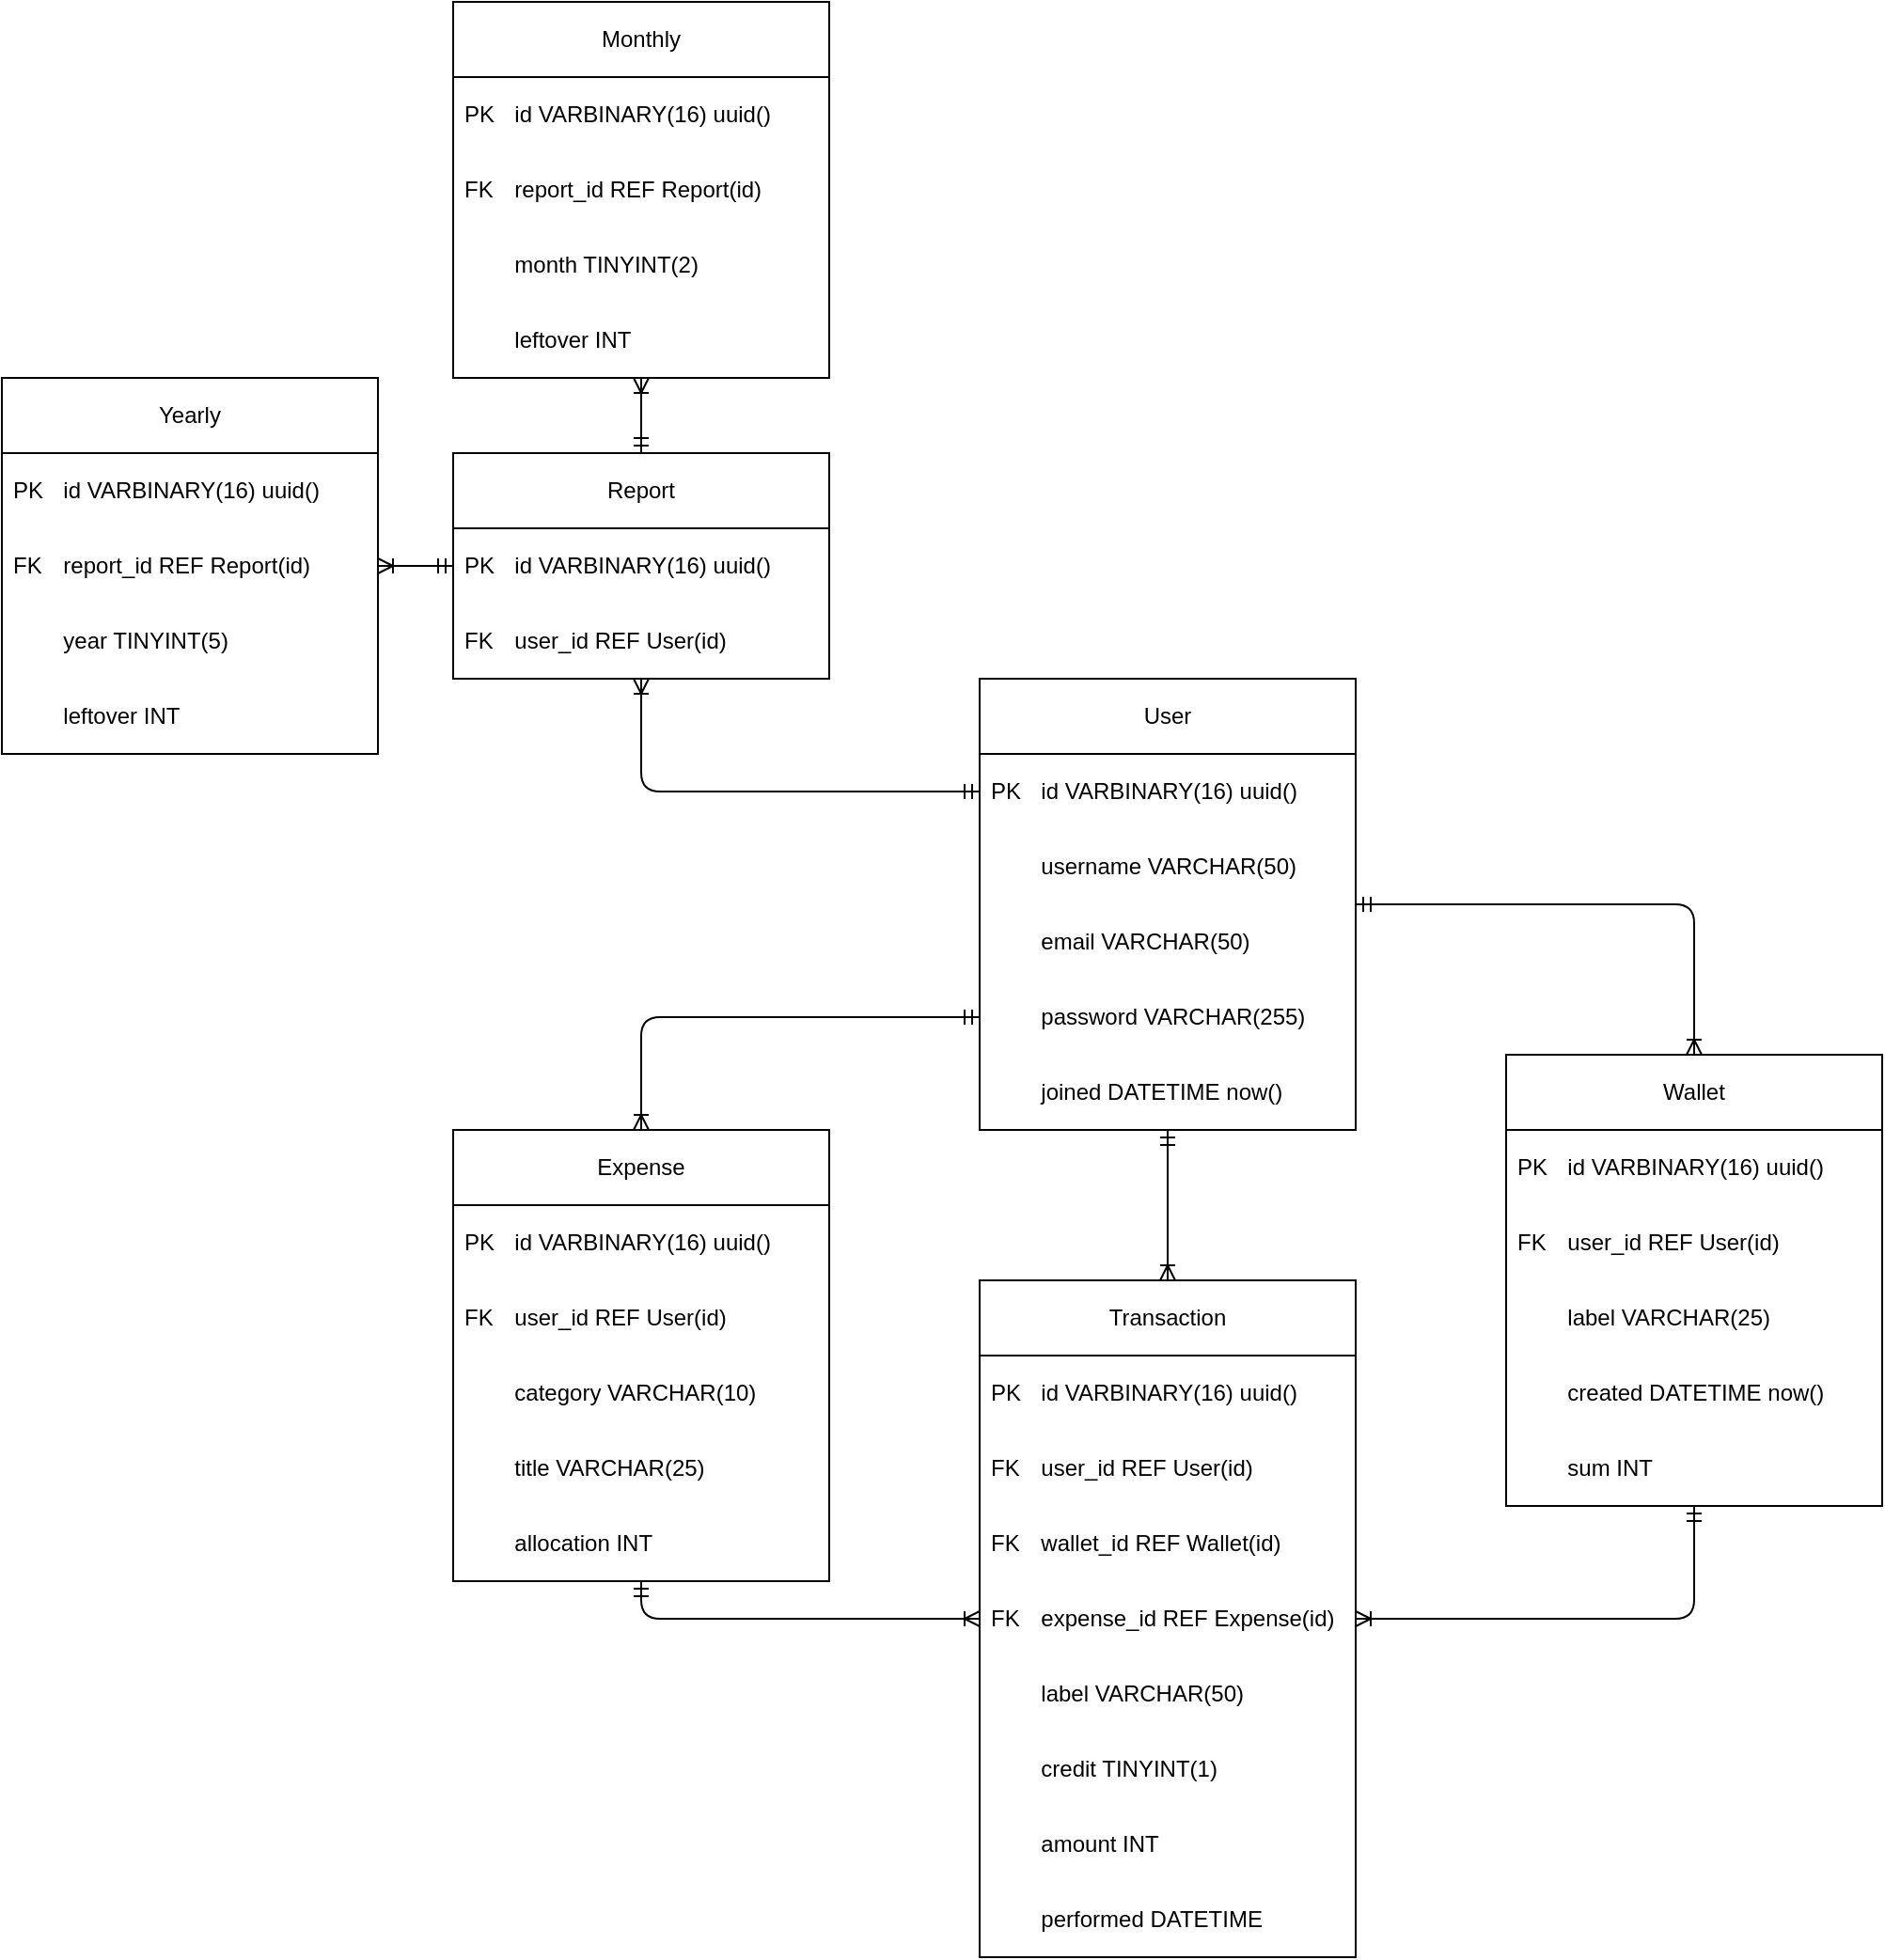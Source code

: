 <mxfile>
    <diagram name="Page-1" id="YdgR2gRD5kmHAk2dZOB9">
        <mxGraphModel dx="1810" dy="1368" grid="1" gridSize="10" guides="1" tooltips="1" connect="1" arrows="1" fold="1" page="1" pageScale="1" pageWidth="1169" pageHeight="827" math="0" shadow="0">
            <root>
                <mxCell id="0"/>
                <mxCell id="1" parent="0"/>
                <mxCell id="11" style="edgeStyle=none;html=1;startArrow=ERmandOne;startFill=0;endArrow=ERoneToMany;endFill=0;exitX=0;exitY=0.5;exitDx=0;exitDy=0;" edge="1" parent="1" source="_eTW3mn9JYK0ulwaIqR9-31" target="2">
                    <mxGeometry relative="1" as="geometry">
                        <Array as="points">
                            <mxPoint x="60" y="100"/>
                        </Array>
                    </mxGeometry>
                </mxCell>
                <mxCell id="12" style="edgeStyle=none;html=1;startArrow=ERmandOne;startFill=0;endArrow=ERoneToMany;endFill=0;exitX=0;exitY=0.5;exitDx=0;exitDy=0;" edge="1" parent="1" source="_eTW3mn9JYK0ulwaIqR9-45" target="_eTW3mn9JYK0ulwaIqR9-64">
                    <mxGeometry relative="1" as="geometry">
                        <Array as="points">
                            <mxPoint x="60" y="220"/>
                        </Array>
                    </mxGeometry>
                </mxCell>
                <mxCell id="17" style="edgeStyle=none;html=1;startArrow=ERmandOne;startFill=0;endArrow=ERoneToMany;endFill=0;" edge="1" parent="1" source="_eTW3mn9JYK0ulwaIqR9-26" target="_eTW3mn9JYK0ulwaIqR9-54">
                    <mxGeometry relative="1" as="geometry"/>
                </mxCell>
                <mxCell id="18" style="edgeStyle=none;html=1;startArrow=ERmandOne;startFill=0;endArrow=ERoneToMany;endFill=0;" edge="1" parent="1" source="_eTW3mn9JYK0ulwaIqR9-26" target="_eTW3mn9JYK0ulwaIqR9-47">
                    <mxGeometry relative="1" as="geometry">
                        <Array as="points">
                            <mxPoint x="620" y="160"/>
                        </Array>
                    </mxGeometry>
                </mxCell>
                <mxCell id="_eTW3mn9JYK0ulwaIqR9-26" value="User" style="swimlane;fontStyle=0;childLayout=stackLayout;horizontal=1;startSize=40;horizontalStack=0;resizeParent=1;resizeParentMax=0;resizeLast=0;collapsible=1;marginBottom=0;whiteSpace=wrap;html=1;rounded=0;" parent="1" vertex="1">
                    <mxGeometry x="240" y="40" width="200" height="240" as="geometry">
                        <mxRectangle x="240" y="80" width="70" height="40" as="alternateBounds"/>
                    </mxGeometry>
                </mxCell>
                <mxCell id="_eTW3mn9JYK0ulwaIqR9-31" value="PK&amp;nbsp;&lt;span style=&quot;white-space: pre;&quot;&gt;&#9;&lt;/span&gt;id VARBINARY(16) uuid()&amp;nbsp;" style="text;strokeColor=none;fillColor=none;align=left;verticalAlign=middle;spacingLeft=4;spacingRight=4;overflow=hidden;points=[[0,0.5],[1,0.5]];portConstraint=eastwest;rotatable=0;whiteSpace=wrap;html=1;" parent="_eTW3mn9JYK0ulwaIqR9-26" vertex="1">
                    <mxGeometry y="40" width="200" height="40" as="geometry"/>
                </mxCell>
                <mxCell id="_eTW3mn9JYK0ulwaIqR9-44" value="&lt;span style=&quot;white-space: pre;&quot;&gt;&#9;&lt;/span&gt;username VARCHAR(50)&amp;nbsp;" style="text;strokeColor=none;fillColor=none;align=left;verticalAlign=middle;spacingLeft=4;spacingRight=4;overflow=hidden;points=[[0,0.5],[1,0.5]];portConstraint=eastwest;rotatable=0;whiteSpace=wrap;html=1;" parent="_eTW3mn9JYK0ulwaIqR9-26" vertex="1">
                    <mxGeometry y="80" width="200" height="40" as="geometry"/>
                </mxCell>
                <mxCell id="_eTW3mn9JYK0ulwaIqR9-58" value="&lt;span style=&quot;white-space: pre;&quot;&gt;&#9;&lt;/span&gt;email VARCHAR(50)&amp;nbsp;" style="text;strokeColor=none;fillColor=none;align=left;verticalAlign=middle;spacingLeft=4;spacingRight=4;overflow=hidden;points=[[0,0.5],[1,0.5]];portConstraint=eastwest;rotatable=0;whiteSpace=wrap;html=1;" parent="_eTW3mn9JYK0ulwaIqR9-26" vertex="1">
                    <mxGeometry y="120" width="200" height="40" as="geometry"/>
                </mxCell>
                <mxCell id="_eTW3mn9JYK0ulwaIqR9-45" value="&lt;span style=&quot;white-space: pre;&quot;&gt;&#9;&lt;/span&gt;password VARCHAR(255)&amp;nbsp;" style="text;strokeColor=none;fillColor=none;align=left;verticalAlign=middle;spacingLeft=4;spacingRight=4;overflow=hidden;points=[[0,0.5],[1,0.5]];portConstraint=eastwest;rotatable=0;whiteSpace=wrap;html=1;" parent="_eTW3mn9JYK0ulwaIqR9-26" vertex="1">
                    <mxGeometry y="160" width="200" height="40" as="geometry"/>
                </mxCell>
                <mxCell id="_eTW3mn9JYK0ulwaIqR9-69" value="&lt;span style=&quot;white-space: pre;&quot;&gt;&#9;&lt;/span&gt;joined DATETIME now()&amp;nbsp;" style="text;strokeColor=none;fillColor=none;align=left;verticalAlign=middle;spacingLeft=4;spacingRight=4;overflow=hidden;points=[[0,0.5],[1,0.5]];portConstraint=eastwest;rotatable=0;whiteSpace=wrap;html=1;" parent="_eTW3mn9JYK0ulwaIqR9-26" vertex="1">
                    <mxGeometry y="200" width="200" height="40" as="geometry"/>
                </mxCell>
                <mxCell id="16" style="edgeStyle=none;html=1;startArrow=ERmandOne;startFill=0;endArrow=ERoneToMany;endFill=0;" edge="1" parent="1" source="_eTW3mn9JYK0ulwaIqR9-47" target="_eTW3mn9JYK0ulwaIqR9-54">
                    <mxGeometry relative="1" as="geometry">
                        <Array as="points">
                            <mxPoint x="620" y="540"/>
                        </Array>
                    </mxGeometry>
                </mxCell>
                <mxCell id="_eTW3mn9JYK0ulwaIqR9-47" value="Wallet" style="swimlane;fontStyle=0;childLayout=stackLayout;horizontal=1;startSize=40;horizontalStack=0;resizeParent=1;resizeParentMax=0;resizeLast=0;collapsible=1;marginBottom=0;whiteSpace=wrap;html=1;rounded=0;" parent="1" vertex="1">
                    <mxGeometry x="520" y="240" width="200" height="240" as="geometry">
                        <mxRectangle x="240" y="80" width="70" height="40" as="alternateBounds"/>
                    </mxGeometry>
                </mxCell>
                <mxCell id="_eTW3mn9JYK0ulwaIqR9-48" value="PK&amp;nbsp;&lt;span style=&quot;white-space: pre;&quot;&gt;&#9;&lt;/span&gt;id VARBINARY(16) uuid()&amp;nbsp;" style="text;strokeColor=none;fillColor=none;align=left;verticalAlign=middle;spacingLeft=4;spacingRight=4;overflow=hidden;points=[[0,0.5],[1,0.5]];portConstraint=eastwest;rotatable=0;whiteSpace=wrap;html=1;" parent="_eTW3mn9JYK0ulwaIqR9-47" vertex="1">
                    <mxGeometry y="40" width="200" height="40" as="geometry"/>
                </mxCell>
                <mxCell id="_eTW3mn9JYK0ulwaIqR9-52" value="FK&amp;nbsp;&lt;span style=&quot;white-space: pre;&quot;&gt;&#9;&lt;/span&gt;user_id REF User(id)&amp;nbsp;" style="text;strokeColor=none;fillColor=none;align=left;verticalAlign=middle;spacingLeft=4;spacingRight=4;overflow=hidden;points=[[0,0.5],[1,0.5]];portConstraint=eastwest;rotatable=0;whiteSpace=wrap;html=1;" parent="_eTW3mn9JYK0ulwaIqR9-47" vertex="1">
                    <mxGeometry y="80" width="200" height="40" as="geometry"/>
                </mxCell>
                <mxCell id="_eTW3mn9JYK0ulwaIqR9-50" value="&lt;span style=&quot;white-space: pre;&quot;&gt;&#9;&lt;/span&gt;label VARCHAR(25)&amp;nbsp;" style="text;strokeColor=none;fillColor=none;align=left;verticalAlign=middle;spacingLeft=4;spacingRight=4;overflow=hidden;points=[[0,0.5],[1,0.5]];portConstraint=eastwest;rotatable=0;whiteSpace=wrap;html=1;" parent="_eTW3mn9JYK0ulwaIqR9-47" vertex="1">
                    <mxGeometry y="120" width="200" height="40" as="geometry"/>
                </mxCell>
                <mxCell id="_eTW3mn9JYK0ulwaIqR9-71" value="&lt;span style=&quot;white-space: pre;&quot;&gt;&#9;&lt;/span&gt;created DATETIME now()&amp;nbsp;" style="text;strokeColor=none;fillColor=none;align=left;verticalAlign=middle;spacingLeft=4;spacingRight=4;overflow=hidden;points=[[0,0.5],[1,0.5]];portConstraint=eastwest;rotatable=0;whiteSpace=wrap;html=1;" parent="_eTW3mn9JYK0ulwaIqR9-47" vertex="1">
                    <mxGeometry y="160" width="200" height="40" as="geometry"/>
                </mxCell>
                <mxCell id="_eTW3mn9JYK0ulwaIqR9-77" value="&lt;span style=&quot;white-space: pre;&quot;&gt;&#9;&lt;/span&gt;sum INT&amp;nbsp;" style="text;strokeColor=none;fillColor=none;align=left;verticalAlign=middle;spacingLeft=4;spacingRight=4;overflow=hidden;points=[[0,0.5],[1,0.5]];portConstraint=eastwest;rotatable=0;whiteSpace=wrap;html=1;" parent="_eTW3mn9JYK0ulwaIqR9-47" vertex="1">
                    <mxGeometry y="200" width="200" height="40" as="geometry"/>
                </mxCell>
                <mxCell id="_eTW3mn9JYK0ulwaIqR9-54" value="Transaction" style="swimlane;fontStyle=0;childLayout=stackLayout;horizontal=1;startSize=40;horizontalStack=0;resizeParent=1;resizeParentMax=0;resizeLast=0;collapsible=1;marginBottom=0;whiteSpace=wrap;html=1;rounded=0;" parent="1" vertex="1">
                    <mxGeometry x="240" y="360" width="200" height="360" as="geometry">
                        <mxRectangle x="240" y="80" width="70" height="40" as="alternateBounds"/>
                    </mxGeometry>
                </mxCell>
                <mxCell id="_eTW3mn9JYK0ulwaIqR9-55" value="PK&amp;nbsp;&lt;span style=&quot;white-space: pre;&quot;&gt;&#9;&lt;/span&gt;id VARBINARY(16) uuid()&amp;nbsp;" style="text;strokeColor=none;fillColor=none;align=left;verticalAlign=middle;spacingLeft=4;spacingRight=4;overflow=hidden;points=[[0,0.5],[1,0.5]];portConstraint=eastwest;rotatable=0;whiteSpace=wrap;html=1;" parent="_eTW3mn9JYK0ulwaIqR9-54" vertex="1">
                    <mxGeometry y="40" width="200" height="40" as="geometry"/>
                </mxCell>
                <mxCell id="_eTW3mn9JYK0ulwaIqR9-56" value="FK&amp;nbsp;&lt;span style=&quot;white-space: pre;&quot;&gt;&#9;&lt;/span&gt;user_id REF User(id)&amp;nbsp;" style="text;strokeColor=none;fillColor=none;align=left;verticalAlign=middle;spacingLeft=4;spacingRight=4;overflow=hidden;points=[[0,0.5],[1,0.5]];portConstraint=eastwest;rotatable=0;whiteSpace=wrap;html=1;" parent="_eTW3mn9JYK0ulwaIqR9-54" vertex="1">
                    <mxGeometry y="80" width="200" height="40" as="geometry"/>
                </mxCell>
                <mxCell id="_eTW3mn9JYK0ulwaIqR9-57" value="FK&lt;span style=&quot;white-space: pre;&quot;&gt;&#9;&lt;/span&gt;wallet_id REF Wallet(id)&amp;nbsp;" style="text;strokeColor=none;fillColor=none;align=left;verticalAlign=middle;spacingLeft=4;spacingRight=4;overflow=hidden;points=[[0,0.5],[1,0.5]];portConstraint=eastwest;rotatable=0;whiteSpace=wrap;html=1;" parent="_eTW3mn9JYK0ulwaIqR9-54" vertex="1">
                    <mxGeometry y="120" width="200" height="40" as="geometry"/>
                </mxCell>
                <mxCell id="_eTW3mn9JYK0ulwaIqR9-72" value="FK&lt;span style=&quot;white-space: pre;&quot;&gt;&#9;&lt;/span&gt;expense_id REF Expense(id)&amp;nbsp;" style="text;strokeColor=none;fillColor=none;align=left;verticalAlign=middle;spacingLeft=4;spacingRight=4;overflow=hidden;points=[[0,0.5],[1,0.5]];portConstraint=eastwest;rotatable=0;whiteSpace=wrap;html=1;" parent="_eTW3mn9JYK0ulwaIqR9-54" vertex="1">
                    <mxGeometry y="160" width="200" height="40" as="geometry"/>
                </mxCell>
                <mxCell id="_eTW3mn9JYK0ulwaIqR9-63" value="&lt;span style=&quot;white-space: pre;&quot;&gt;&#9;&lt;/span&gt;label VARCHAR(50)&amp;nbsp;&lt;br&gt;" style="text;strokeColor=none;fillColor=none;align=left;verticalAlign=middle;spacingLeft=4;spacingRight=4;overflow=hidden;points=[[0,0.5],[1,0.5]];portConstraint=eastwest;rotatable=0;whiteSpace=wrap;html=1;" parent="_eTW3mn9JYK0ulwaIqR9-54" vertex="1">
                    <mxGeometry y="200" width="200" height="40" as="geometry"/>
                </mxCell>
                <mxCell id="_eTW3mn9JYK0ulwaIqR9-59" value="&lt;span style=&quot;white-space: pre;&quot;&gt;&#9;&lt;/span&gt;credit TINYINT(1)&amp;nbsp;" style="text;strokeColor=none;fillColor=none;align=left;verticalAlign=middle;spacingLeft=4;spacingRight=4;overflow=hidden;points=[[0,0.5],[1,0.5]];portConstraint=eastwest;rotatable=0;whiteSpace=wrap;html=1;" parent="_eTW3mn9JYK0ulwaIqR9-54" vertex="1">
                    <mxGeometry y="240" width="200" height="40" as="geometry"/>
                </mxCell>
                <mxCell id="_eTW3mn9JYK0ulwaIqR9-68" value="&lt;span style=&quot;white-space: pre;&quot;&gt;&#9;&lt;/span&gt;amount INT&amp;nbsp;" style="text;strokeColor=none;fillColor=none;align=left;verticalAlign=middle;spacingLeft=4;spacingRight=4;overflow=hidden;points=[[0,0.5],[1,0.5]];portConstraint=eastwest;rotatable=0;whiteSpace=wrap;html=1;" parent="_eTW3mn9JYK0ulwaIqR9-54" vertex="1">
                    <mxGeometry y="280" width="200" height="40" as="geometry"/>
                </mxCell>
                <mxCell id="_eTW3mn9JYK0ulwaIqR9-70" value="&lt;span style=&quot;white-space: pre;&quot;&gt;&#9;&lt;/span&gt;performed&amp;nbsp;DATETIME&amp;nbsp;" style="text;strokeColor=none;fillColor=none;align=left;verticalAlign=middle;spacingLeft=4;spacingRight=4;overflow=hidden;points=[[0,0.5],[1,0.5]];portConstraint=eastwest;rotatable=0;whiteSpace=wrap;html=1;" parent="_eTW3mn9JYK0ulwaIqR9-54" vertex="1">
                    <mxGeometry y="320" width="200" height="40" as="geometry"/>
                </mxCell>
                <mxCell id="15" style="edgeStyle=none;html=1;startArrow=ERmandOne;startFill=0;endArrow=ERoneToMany;endFill=0;" edge="1" parent="1" source="_eTW3mn9JYK0ulwaIqR9-64" target="_eTW3mn9JYK0ulwaIqR9-54">
                    <mxGeometry relative="1" as="geometry">
                        <Array as="points">
                            <mxPoint x="60" y="540"/>
                        </Array>
                    </mxGeometry>
                </mxCell>
                <mxCell id="_eTW3mn9JYK0ulwaIqR9-64" value="Expense" style="swimlane;fontStyle=0;childLayout=stackLayout;horizontal=1;startSize=40;horizontalStack=0;resizeParent=1;resizeParentMax=0;resizeLast=0;collapsible=1;marginBottom=0;whiteSpace=wrap;html=1;rounded=0;" parent="1" vertex="1">
                    <mxGeometry x="-40" y="280" width="200" height="240" as="geometry">
                        <mxRectangle x="240" y="80" width="70" height="40" as="alternateBounds"/>
                    </mxGeometry>
                </mxCell>
                <mxCell id="_eTW3mn9JYK0ulwaIqR9-65" value="PK&amp;nbsp;&lt;span style=&quot;white-space: pre;&quot;&gt;&#9;&lt;/span&gt;id VARBINARY(16) uuid()&amp;nbsp;" style="text;strokeColor=none;fillColor=none;align=left;verticalAlign=middle;spacingLeft=4;spacingRight=4;overflow=hidden;points=[[0,0.5],[1,0.5]];portConstraint=eastwest;rotatable=0;whiteSpace=wrap;html=1;" parent="_eTW3mn9JYK0ulwaIqR9-64" vertex="1">
                    <mxGeometry y="40" width="200" height="40" as="geometry"/>
                </mxCell>
                <mxCell id="_eTW3mn9JYK0ulwaIqR9-66" value="FK&amp;nbsp;&lt;span style=&quot;white-space: pre;&quot;&gt;&#9;&lt;/span&gt;user_id REF User(id)&amp;nbsp;" style="text;strokeColor=none;fillColor=none;align=left;verticalAlign=middle;spacingLeft=4;spacingRight=4;overflow=hidden;points=[[0,0.5],[1,0.5]];portConstraint=eastwest;rotatable=0;whiteSpace=wrap;html=1;" parent="_eTW3mn9JYK0ulwaIqR9-64" vertex="1">
                    <mxGeometry y="80" width="200" height="40" as="geometry"/>
                </mxCell>
                <mxCell id="_eTW3mn9JYK0ulwaIqR9-78" value="&lt;span style=&quot;white-space: pre;&quot;&gt;&#9;&lt;/span&gt;category VARCHAR(10)&amp;nbsp;" style="text;strokeColor=none;fillColor=none;align=left;verticalAlign=middle;spacingLeft=4;spacingRight=4;overflow=hidden;points=[[0,0.5],[1,0.5]];portConstraint=eastwest;rotatable=0;whiteSpace=wrap;html=1;" parent="_eTW3mn9JYK0ulwaIqR9-64" vertex="1">
                    <mxGeometry y="120" width="200" height="40" as="geometry"/>
                </mxCell>
                <mxCell id="_eTW3mn9JYK0ulwaIqR9-67" value="&lt;span style=&quot;white-space: pre;&quot;&gt;&#9;&lt;/span&gt;title VARCHAR(25)&amp;nbsp;" style="text;strokeColor=none;fillColor=none;align=left;verticalAlign=middle;spacingLeft=4;spacingRight=4;overflow=hidden;points=[[0,0.5],[1,0.5]];portConstraint=eastwest;rotatable=0;whiteSpace=wrap;html=1;" parent="_eTW3mn9JYK0ulwaIqR9-64" vertex="1">
                    <mxGeometry y="160" width="200" height="40" as="geometry"/>
                </mxCell>
                <mxCell id="_eTW3mn9JYK0ulwaIqR9-73" value="&lt;span style=&quot;white-space: pre;&quot;&gt;&#9;&lt;/span&gt;allocation INT&amp;nbsp;" style="text;strokeColor=none;fillColor=none;align=left;verticalAlign=middle;spacingLeft=4;spacingRight=4;overflow=hidden;points=[[0,0.5],[1,0.5]];portConstraint=eastwest;rotatable=0;whiteSpace=wrap;html=1;" parent="_eTW3mn9JYK0ulwaIqR9-64" vertex="1">
                    <mxGeometry y="200" width="200" height="40" as="geometry"/>
                </mxCell>
                <mxCell id="_eTW3mn9JYK0ulwaIqR9-79" value="Monthly" style="swimlane;fontStyle=0;childLayout=stackLayout;horizontal=1;startSize=40;horizontalStack=0;resizeParent=1;resizeParentMax=0;resizeLast=0;collapsible=1;marginBottom=0;whiteSpace=wrap;html=1;rounded=0;" parent="1" vertex="1">
                    <mxGeometry x="-40" y="-320" width="200" height="200" as="geometry">
                        <mxRectangle x="240" y="80" width="70" height="40" as="alternateBounds"/>
                    </mxGeometry>
                </mxCell>
                <mxCell id="_eTW3mn9JYK0ulwaIqR9-80" value="PK&amp;nbsp;&lt;span style=&quot;white-space: pre;&quot;&gt;&#9;&lt;/span&gt;id VARBINARY(16) uuid()&amp;nbsp;" style="text;strokeColor=none;fillColor=none;align=left;verticalAlign=middle;spacingLeft=4;spacingRight=4;overflow=hidden;points=[[0,0.5],[1,0.5]];portConstraint=eastwest;rotatable=0;whiteSpace=wrap;html=1;" parent="_eTW3mn9JYK0ulwaIqR9-79" vertex="1">
                    <mxGeometry y="40" width="200" height="40" as="geometry"/>
                </mxCell>
                <mxCell id="_eTW3mn9JYK0ulwaIqR9-85" value="FK&amp;nbsp;&lt;span style=&quot;white-space: pre;&quot;&gt;&#9;&lt;/span&gt;report_id REF Report(id)&amp;nbsp;" style="text;strokeColor=none;fillColor=none;align=left;verticalAlign=middle;spacingLeft=4;spacingRight=4;overflow=hidden;points=[[0,0.5],[1,0.5]];portConstraint=eastwest;rotatable=0;whiteSpace=wrap;html=1;" parent="_eTW3mn9JYK0ulwaIqR9-79" vertex="1">
                    <mxGeometry y="80" width="200" height="40" as="geometry"/>
                </mxCell>
                <mxCell id="_eTW3mn9JYK0ulwaIqR9-82" value="&lt;span style=&quot;white-space: pre;&quot;&gt;&#9;&lt;/span&gt;month TINYINT(2)&amp;nbsp;" style="text;strokeColor=none;fillColor=none;align=left;verticalAlign=middle;spacingLeft=4;spacingRight=4;overflow=hidden;points=[[0,0.5],[1,0.5]];portConstraint=eastwest;rotatable=0;whiteSpace=wrap;html=1;" parent="_eTW3mn9JYK0ulwaIqR9-79" vertex="1">
                    <mxGeometry y="120" width="200" height="40" as="geometry"/>
                </mxCell>
                <mxCell id="_eTW3mn9JYK0ulwaIqR9-84" value="&lt;span style=&quot;white-space: pre;&quot;&gt;&#9;&lt;/span&gt;leftover INT&amp;nbsp;" style="text;strokeColor=none;fillColor=none;align=left;verticalAlign=middle;spacingLeft=4;spacingRight=4;overflow=hidden;points=[[0,0.5],[1,0.5]];portConstraint=eastwest;rotatable=0;whiteSpace=wrap;html=1;" parent="_eTW3mn9JYK0ulwaIqR9-79" vertex="1">
                    <mxGeometry y="160" width="200" height="40" as="geometry"/>
                </mxCell>
                <mxCell id="_eTW3mn9JYK0ulwaIqR9-87" value="Yearly" style="swimlane;fontStyle=0;childLayout=stackLayout;horizontal=1;startSize=40;horizontalStack=0;resizeParent=1;resizeParentMax=0;resizeLast=0;collapsible=1;marginBottom=0;whiteSpace=wrap;html=1;rounded=0;" parent="1" vertex="1">
                    <mxGeometry x="-280" y="-120" width="200" height="200" as="geometry">
                        <mxRectangle x="240" y="80" width="70" height="40" as="alternateBounds"/>
                    </mxGeometry>
                </mxCell>
                <mxCell id="_eTW3mn9JYK0ulwaIqR9-88" value="PK&amp;nbsp;&lt;span style=&quot;white-space: pre;&quot;&gt;&#9;&lt;/span&gt;id VARBINARY(16) uuid()&amp;nbsp;" style="text;strokeColor=none;fillColor=none;align=left;verticalAlign=middle;spacingLeft=4;spacingRight=4;overflow=hidden;points=[[0,0.5],[1,0.5]];portConstraint=eastwest;rotatable=0;whiteSpace=wrap;html=1;" parent="_eTW3mn9JYK0ulwaIqR9-87" vertex="1">
                    <mxGeometry y="40" width="200" height="40" as="geometry"/>
                </mxCell>
                <mxCell id="21" value="FK&amp;nbsp;&lt;span style=&quot;white-space: pre;&quot;&gt;&#9;&lt;/span&gt;report_id REF Report(id)&amp;nbsp;" style="text;strokeColor=none;fillColor=none;align=left;verticalAlign=middle;spacingLeft=4;spacingRight=4;overflow=hidden;points=[[0,0.5],[1,0.5]];portConstraint=eastwest;rotatable=0;whiteSpace=wrap;html=1;" vertex="1" parent="_eTW3mn9JYK0ulwaIqR9-87">
                    <mxGeometry y="80" width="200" height="40" as="geometry"/>
                </mxCell>
                <mxCell id="_eTW3mn9JYK0ulwaIqR9-91" value="&lt;span style=&quot;white-space: pre;&quot;&gt;&#9;&lt;/span&gt;year TINYINT(5)" style="text;strokeColor=none;fillColor=none;align=left;verticalAlign=middle;spacingLeft=4;spacingRight=4;overflow=hidden;points=[[0,0.5],[1,0.5]];portConstraint=eastwest;rotatable=0;whiteSpace=wrap;html=1;" parent="_eTW3mn9JYK0ulwaIqR9-87" vertex="1">
                    <mxGeometry y="120" width="200" height="40" as="geometry"/>
                </mxCell>
                <mxCell id="_eTW3mn9JYK0ulwaIqR9-92" value="&lt;span style=&quot;white-space: pre;&quot;&gt;&#9;&lt;/span&gt;leftover INT&amp;nbsp;" style="text;strokeColor=none;fillColor=none;align=left;verticalAlign=middle;spacingLeft=4;spacingRight=4;overflow=hidden;points=[[0,0.5],[1,0.5]];portConstraint=eastwest;rotatable=0;whiteSpace=wrap;html=1;" parent="_eTW3mn9JYK0ulwaIqR9-87" vertex="1">
                    <mxGeometry y="160" width="200" height="40" as="geometry"/>
                </mxCell>
                <mxCell id="10" style="edgeStyle=none;html=1;startArrow=ERmandOne;startFill=0;endArrow=ERoneToMany;endFill=0;" edge="1" parent="1" source="2" target="_eTW3mn9JYK0ulwaIqR9-87">
                    <mxGeometry relative="1" as="geometry"/>
                </mxCell>
                <mxCell id="22" style="edgeStyle=none;html=1;startArrow=ERmandOne;startFill=0;endArrow=ERoneToMany;endFill=0;" edge="1" parent="1" source="2" target="_eTW3mn9JYK0ulwaIqR9-79">
                    <mxGeometry relative="1" as="geometry"/>
                </mxCell>
                <mxCell id="2" value="Report" style="swimlane;fontStyle=0;childLayout=stackLayout;horizontal=1;startSize=40;horizontalStack=0;resizeParent=1;resizeParentMax=0;resizeLast=0;collapsible=1;marginBottom=0;whiteSpace=wrap;html=1;rounded=0;" vertex="1" parent="1">
                    <mxGeometry x="-40" y="-80" width="200" height="120" as="geometry">
                        <mxRectangle x="240" y="80" width="70" height="40" as="alternateBounds"/>
                    </mxGeometry>
                </mxCell>
                <mxCell id="3" value="PK&amp;nbsp;&lt;span style=&quot;white-space: pre;&quot;&gt;&#9;&lt;/span&gt;id VARBINARY(16) uuid()&amp;nbsp;" style="text;strokeColor=none;fillColor=none;align=left;verticalAlign=middle;spacingLeft=4;spacingRight=4;overflow=hidden;points=[[0,0.5],[1,0.5]];portConstraint=eastwest;rotatable=0;whiteSpace=wrap;html=1;" vertex="1" parent="2">
                    <mxGeometry y="40" width="200" height="40" as="geometry"/>
                </mxCell>
                <mxCell id="4" value="FK&amp;nbsp;&lt;span style=&quot;white-space: pre;&quot;&gt;&#9;&lt;/span&gt;user_id REF User(id)&amp;nbsp;" style="text;strokeColor=none;fillColor=none;align=left;verticalAlign=middle;spacingLeft=4;spacingRight=4;overflow=hidden;points=[[0,0.5],[1,0.5]];portConstraint=eastwest;rotatable=0;whiteSpace=wrap;html=1;" vertex="1" parent="2">
                    <mxGeometry y="80" width="200" height="40" as="geometry"/>
                </mxCell>
            </root>
        </mxGraphModel>
    </diagram>
</mxfile>